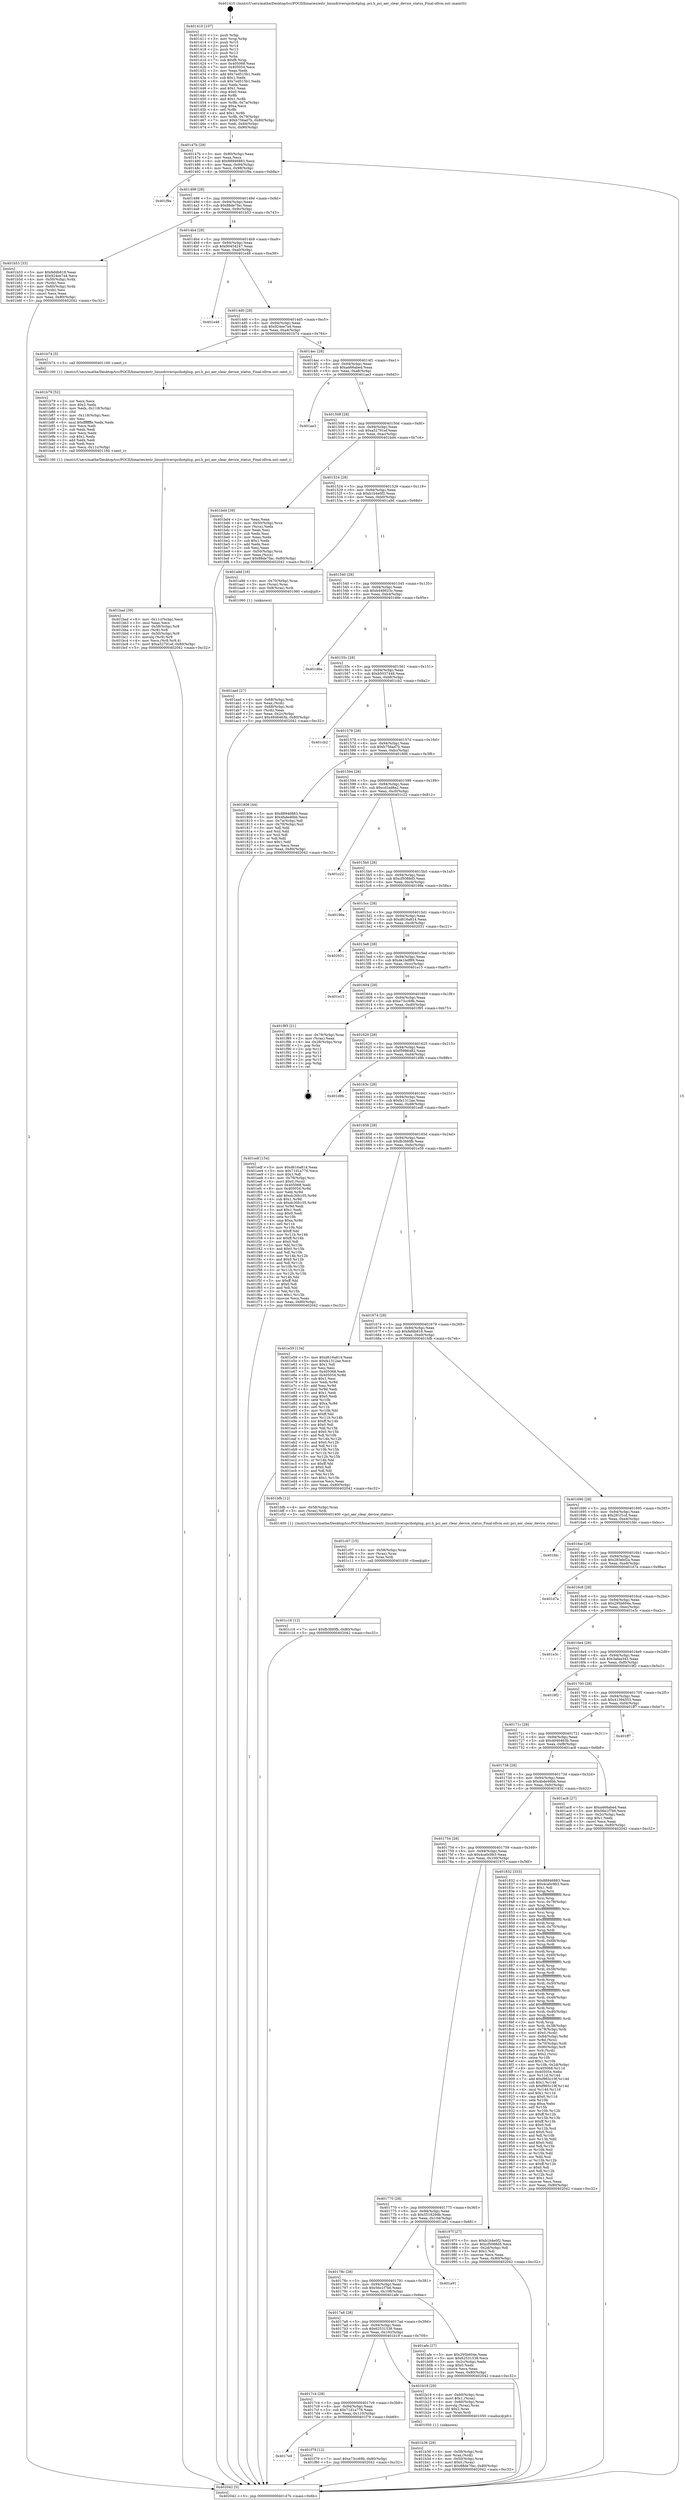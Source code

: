 digraph "0x401410" {
  label = "0x401410 (/mnt/c/Users/mathe/Desktop/tcc/POCII/binaries/extr_linuxdriverspcihotplug..pci.h_pci_aer_clear_device_status_Final-ollvm.out::main(0))"
  labelloc = "t"
  node[shape=record]

  Entry [label="",width=0.3,height=0.3,shape=circle,fillcolor=black,style=filled]
  "0x40147b" [label="{
     0x40147b [29]\l
     | [instrs]\l
     &nbsp;&nbsp;0x40147b \<+3\>: mov -0x80(%rbp),%eax\l
     &nbsp;&nbsp;0x40147e \<+2\>: mov %eax,%ecx\l
     &nbsp;&nbsp;0x401480 \<+6\>: sub $0x88946883,%ecx\l
     &nbsp;&nbsp;0x401486 \<+6\>: mov %eax,-0x94(%rbp)\l
     &nbsp;&nbsp;0x40148c \<+6\>: mov %ecx,-0x98(%rbp)\l
     &nbsp;&nbsp;0x401492 \<+6\>: je 0000000000401f9a \<main+0xb8a\>\l
  }"]
  "0x401f9a" [label="{
     0x401f9a\l
  }", style=dashed]
  "0x401498" [label="{
     0x401498 [28]\l
     | [instrs]\l
     &nbsp;&nbsp;0x401498 \<+5\>: jmp 000000000040149d \<main+0x8d\>\l
     &nbsp;&nbsp;0x40149d \<+6\>: mov -0x94(%rbp),%eax\l
     &nbsp;&nbsp;0x4014a3 \<+5\>: sub $0x88de7fac,%eax\l
     &nbsp;&nbsp;0x4014a8 \<+6\>: mov %eax,-0x9c(%rbp)\l
     &nbsp;&nbsp;0x4014ae \<+6\>: je 0000000000401b53 \<main+0x743\>\l
  }"]
  Exit [label="",width=0.3,height=0.3,shape=circle,fillcolor=black,style=filled,peripheries=2]
  "0x401b53" [label="{
     0x401b53 [33]\l
     | [instrs]\l
     &nbsp;&nbsp;0x401b53 \<+5\>: mov $0xfefdb818,%eax\l
     &nbsp;&nbsp;0x401b58 \<+5\>: mov $0x924ee7a4,%ecx\l
     &nbsp;&nbsp;0x401b5d \<+4\>: mov -0x50(%rbp),%rdx\l
     &nbsp;&nbsp;0x401b61 \<+2\>: mov (%rdx),%esi\l
     &nbsp;&nbsp;0x401b63 \<+4\>: mov -0x60(%rbp),%rdx\l
     &nbsp;&nbsp;0x401b67 \<+2\>: cmp (%rdx),%esi\l
     &nbsp;&nbsp;0x401b69 \<+3\>: cmovl %ecx,%eax\l
     &nbsp;&nbsp;0x401b6c \<+3\>: mov %eax,-0x80(%rbp)\l
     &nbsp;&nbsp;0x401b6f \<+5\>: jmp 0000000000402042 \<main+0xc32\>\l
  }"]
  "0x4014b4" [label="{
     0x4014b4 [28]\l
     | [instrs]\l
     &nbsp;&nbsp;0x4014b4 \<+5\>: jmp 00000000004014b9 \<main+0xa9\>\l
     &nbsp;&nbsp;0x4014b9 \<+6\>: mov -0x94(%rbp),%eax\l
     &nbsp;&nbsp;0x4014bf \<+5\>: sub $0x90454247,%eax\l
     &nbsp;&nbsp;0x4014c4 \<+6\>: mov %eax,-0xa0(%rbp)\l
     &nbsp;&nbsp;0x4014ca \<+6\>: je 0000000000401e48 \<main+0xa38\>\l
  }"]
  "0x4017e0" [label="{
     0x4017e0\l
  }", style=dashed]
  "0x401e48" [label="{
     0x401e48\l
  }", style=dashed]
  "0x4014d0" [label="{
     0x4014d0 [28]\l
     | [instrs]\l
     &nbsp;&nbsp;0x4014d0 \<+5\>: jmp 00000000004014d5 \<main+0xc5\>\l
     &nbsp;&nbsp;0x4014d5 \<+6\>: mov -0x94(%rbp),%eax\l
     &nbsp;&nbsp;0x4014db \<+5\>: sub $0x924ee7a4,%eax\l
     &nbsp;&nbsp;0x4014e0 \<+6\>: mov %eax,-0xa4(%rbp)\l
     &nbsp;&nbsp;0x4014e6 \<+6\>: je 0000000000401b74 \<main+0x764\>\l
  }"]
  "0x401f79" [label="{
     0x401f79 [12]\l
     | [instrs]\l
     &nbsp;&nbsp;0x401f79 \<+7\>: movl $0xe73cc69b,-0x80(%rbp)\l
     &nbsp;&nbsp;0x401f80 \<+5\>: jmp 0000000000402042 \<main+0xc32\>\l
  }"]
  "0x401b74" [label="{
     0x401b74 [5]\l
     | [instrs]\l
     &nbsp;&nbsp;0x401b74 \<+5\>: call 0000000000401160 \<next_i\>\l
     | [calls]\l
     &nbsp;&nbsp;0x401160 \{1\} (/mnt/c/Users/mathe/Desktop/tcc/POCII/binaries/extr_linuxdriverspcihotplug..pci.h_pci_aer_clear_device_status_Final-ollvm.out::next_i)\l
  }"]
  "0x4014ec" [label="{
     0x4014ec [28]\l
     | [instrs]\l
     &nbsp;&nbsp;0x4014ec \<+5\>: jmp 00000000004014f1 \<main+0xe1\>\l
     &nbsp;&nbsp;0x4014f1 \<+6\>: mov -0x94(%rbp),%eax\l
     &nbsp;&nbsp;0x4014f7 \<+5\>: sub $0xa466abed,%eax\l
     &nbsp;&nbsp;0x4014fc \<+6\>: mov %eax,-0xa8(%rbp)\l
     &nbsp;&nbsp;0x401502 \<+6\>: je 0000000000401ae3 \<main+0x6d3\>\l
  }"]
  "0x401c16" [label="{
     0x401c16 [12]\l
     | [instrs]\l
     &nbsp;&nbsp;0x401c16 \<+7\>: movl $0xfb3fd0fb,-0x80(%rbp)\l
     &nbsp;&nbsp;0x401c1d \<+5\>: jmp 0000000000402042 \<main+0xc32\>\l
  }"]
  "0x401ae3" [label="{
     0x401ae3\l
  }", style=dashed]
  "0x401508" [label="{
     0x401508 [28]\l
     | [instrs]\l
     &nbsp;&nbsp;0x401508 \<+5\>: jmp 000000000040150d \<main+0xfd\>\l
     &nbsp;&nbsp;0x40150d \<+6\>: mov -0x94(%rbp),%eax\l
     &nbsp;&nbsp;0x401513 \<+5\>: sub $0xa52791ef,%eax\l
     &nbsp;&nbsp;0x401518 \<+6\>: mov %eax,-0xac(%rbp)\l
     &nbsp;&nbsp;0x40151e \<+6\>: je 0000000000401bd4 \<main+0x7c4\>\l
  }"]
  "0x401c07" [label="{
     0x401c07 [15]\l
     | [instrs]\l
     &nbsp;&nbsp;0x401c07 \<+4\>: mov -0x58(%rbp),%rax\l
     &nbsp;&nbsp;0x401c0b \<+3\>: mov (%rax),%rax\l
     &nbsp;&nbsp;0x401c0e \<+3\>: mov %rax,%rdi\l
     &nbsp;&nbsp;0x401c11 \<+5\>: call 0000000000401030 \<free@plt\>\l
     | [calls]\l
     &nbsp;&nbsp;0x401030 \{1\} (unknown)\l
  }"]
  "0x401bd4" [label="{
     0x401bd4 [39]\l
     | [instrs]\l
     &nbsp;&nbsp;0x401bd4 \<+2\>: xor %eax,%eax\l
     &nbsp;&nbsp;0x401bd6 \<+4\>: mov -0x50(%rbp),%rcx\l
     &nbsp;&nbsp;0x401bda \<+2\>: mov (%rcx),%edx\l
     &nbsp;&nbsp;0x401bdc \<+2\>: mov %eax,%esi\l
     &nbsp;&nbsp;0x401bde \<+2\>: sub %edx,%esi\l
     &nbsp;&nbsp;0x401be0 \<+2\>: mov %eax,%edx\l
     &nbsp;&nbsp;0x401be2 \<+3\>: sub $0x1,%edx\l
     &nbsp;&nbsp;0x401be5 \<+2\>: add %edx,%esi\l
     &nbsp;&nbsp;0x401be7 \<+2\>: sub %esi,%eax\l
     &nbsp;&nbsp;0x401be9 \<+4\>: mov -0x50(%rbp),%rcx\l
     &nbsp;&nbsp;0x401bed \<+2\>: mov %eax,(%rcx)\l
     &nbsp;&nbsp;0x401bef \<+7\>: movl $0x88de7fac,-0x80(%rbp)\l
     &nbsp;&nbsp;0x401bf6 \<+5\>: jmp 0000000000402042 \<main+0xc32\>\l
  }"]
  "0x401524" [label="{
     0x401524 [28]\l
     | [instrs]\l
     &nbsp;&nbsp;0x401524 \<+5\>: jmp 0000000000401529 \<main+0x119\>\l
     &nbsp;&nbsp;0x401529 \<+6\>: mov -0x94(%rbp),%eax\l
     &nbsp;&nbsp;0x40152f \<+5\>: sub $0xb1b4e0f2,%eax\l
     &nbsp;&nbsp;0x401534 \<+6\>: mov %eax,-0xb0(%rbp)\l
     &nbsp;&nbsp;0x40153a \<+6\>: je 0000000000401a9d \<main+0x68d\>\l
  }"]
  "0x401bad" [label="{
     0x401bad [39]\l
     | [instrs]\l
     &nbsp;&nbsp;0x401bad \<+6\>: mov -0x11c(%rbp),%ecx\l
     &nbsp;&nbsp;0x401bb3 \<+3\>: imul %eax,%ecx\l
     &nbsp;&nbsp;0x401bb6 \<+4\>: mov -0x58(%rbp),%r8\l
     &nbsp;&nbsp;0x401bba \<+3\>: mov (%r8),%r8\l
     &nbsp;&nbsp;0x401bbd \<+4\>: mov -0x50(%rbp),%r9\l
     &nbsp;&nbsp;0x401bc1 \<+3\>: movslq (%r9),%r9\l
     &nbsp;&nbsp;0x401bc4 \<+4\>: mov %ecx,(%r8,%r9,4)\l
     &nbsp;&nbsp;0x401bc8 \<+7\>: movl $0xa52791ef,-0x80(%rbp)\l
     &nbsp;&nbsp;0x401bcf \<+5\>: jmp 0000000000402042 \<main+0xc32\>\l
  }"]
  "0x401a9d" [label="{
     0x401a9d [16]\l
     | [instrs]\l
     &nbsp;&nbsp;0x401a9d \<+4\>: mov -0x70(%rbp),%rax\l
     &nbsp;&nbsp;0x401aa1 \<+3\>: mov (%rax),%rax\l
     &nbsp;&nbsp;0x401aa4 \<+4\>: mov 0x8(%rax),%rdi\l
     &nbsp;&nbsp;0x401aa8 \<+5\>: call 0000000000401060 \<atoi@plt\>\l
     | [calls]\l
     &nbsp;&nbsp;0x401060 \{1\} (unknown)\l
  }"]
  "0x401540" [label="{
     0x401540 [28]\l
     | [instrs]\l
     &nbsp;&nbsp;0x401540 \<+5\>: jmp 0000000000401545 \<main+0x135\>\l
     &nbsp;&nbsp;0x401545 \<+6\>: mov -0x94(%rbp),%eax\l
     &nbsp;&nbsp;0x40154b \<+5\>: sub $0xb449623c,%eax\l
     &nbsp;&nbsp;0x401550 \<+6\>: mov %eax,-0xb4(%rbp)\l
     &nbsp;&nbsp;0x401556 \<+6\>: je 0000000000401d6e \<main+0x95e\>\l
  }"]
  "0x401b79" [label="{
     0x401b79 [52]\l
     | [instrs]\l
     &nbsp;&nbsp;0x401b79 \<+2\>: xor %ecx,%ecx\l
     &nbsp;&nbsp;0x401b7b \<+5\>: mov $0x2,%edx\l
     &nbsp;&nbsp;0x401b80 \<+6\>: mov %edx,-0x118(%rbp)\l
     &nbsp;&nbsp;0x401b86 \<+1\>: cltd\l
     &nbsp;&nbsp;0x401b87 \<+6\>: mov -0x118(%rbp),%esi\l
     &nbsp;&nbsp;0x401b8d \<+2\>: idiv %esi\l
     &nbsp;&nbsp;0x401b8f \<+6\>: imul $0xfffffffe,%edx,%edx\l
     &nbsp;&nbsp;0x401b95 \<+2\>: mov %ecx,%edi\l
     &nbsp;&nbsp;0x401b97 \<+2\>: sub %edx,%edi\l
     &nbsp;&nbsp;0x401b99 \<+2\>: mov %ecx,%edx\l
     &nbsp;&nbsp;0x401b9b \<+3\>: sub $0x1,%edx\l
     &nbsp;&nbsp;0x401b9e \<+2\>: add %edx,%edi\l
     &nbsp;&nbsp;0x401ba0 \<+2\>: sub %edi,%ecx\l
     &nbsp;&nbsp;0x401ba2 \<+6\>: mov %ecx,-0x11c(%rbp)\l
     &nbsp;&nbsp;0x401ba8 \<+5\>: call 0000000000401160 \<next_i\>\l
     | [calls]\l
     &nbsp;&nbsp;0x401160 \{1\} (/mnt/c/Users/mathe/Desktop/tcc/POCII/binaries/extr_linuxdriverspcihotplug..pci.h_pci_aer_clear_device_status_Final-ollvm.out::next_i)\l
  }"]
  "0x401d6e" [label="{
     0x401d6e\l
  }", style=dashed]
  "0x40155c" [label="{
     0x40155c [28]\l
     | [instrs]\l
     &nbsp;&nbsp;0x40155c \<+5\>: jmp 0000000000401561 \<main+0x151\>\l
     &nbsp;&nbsp;0x401561 \<+6\>: mov -0x94(%rbp),%eax\l
     &nbsp;&nbsp;0x401567 \<+5\>: sub $0xb5037448,%eax\l
     &nbsp;&nbsp;0x40156c \<+6\>: mov %eax,-0xb8(%rbp)\l
     &nbsp;&nbsp;0x401572 \<+6\>: je 0000000000401cb2 \<main+0x8a2\>\l
  }"]
  "0x401b36" [label="{
     0x401b36 [29]\l
     | [instrs]\l
     &nbsp;&nbsp;0x401b36 \<+4\>: mov -0x58(%rbp),%rdi\l
     &nbsp;&nbsp;0x401b3a \<+3\>: mov %rax,(%rdi)\l
     &nbsp;&nbsp;0x401b3d \<+4\>: mov -0x50(%rbp),%rax\l
     &nbsp;&nbsp;0x401b41 \<+6\>: movl $0x0,(%rax)\l
     &nbsp;&nbsp;0x401b47 \<+7\>: movl $0x88de7fac,-0x80(%rbp)\l
     &nbsp;&nbsp;0x401b4e \<+5\>: jmp 0000000000402042 \<main+0xc32\>\l
  }"]
  "0x401cb2" [label="{
     0x401cb2\l
  }", style=dashed]
  "0x401578" [label="{
     0x401578 [28]\l
     | [instrs]\l
     &nbsp;&nbsp;0x401578 \<+5\>: jmp 000000000040157d \<main+0x16d\>\l
     &nbsp;&nbsp;0x40157d \<+6\>: mov -0x94(%rbp),%eax\l
     &nbsp;&nbsp;0x401583 \<+5\>: sub $0xb756ad7b,%eax\l
     &nbsp;&nbsp;0x401588 \<+6\>: mov %eax,-0xbc(%rbp)\l
     &nbsp;&nbsp;0x40158e \<+6\>: je 0000000000401806 \<main+0x3f6\>\l
  }"]
  "0x4017c4" [label="{
     0x4017c4 [28]\l
     | [instrs]\l
     &nbsp;&nbsp;0x4017c4 \<+5\>: jmp 00000000004017c9 \<main+0x3b9\>\l
     &nbsp;&nbsp;0x4017c9 \<+6\>: mov -0x94(%rbp),%eax\l
     &nbsp;&nbsp;0x4017cf \<+5\>: sub $0x71d1a776,%eax\l
     &nbsp;&nbsp;0x4017d4 \<+6\>: mov %eax,-0x110(%rbp)\l
     &nbsp;&nbsp;0x4017da \<+6\>: je 0000000000401f79 \<main+0xb69\>\l
  }"]
  "0x401806" [label="{
     0x401806 [44]\l
     | [instrs]\l
     &nbsp;&nbsp;0x401806 \<+5\>: mov $0x88946883,%eax\l
     &nbsp;&nbsp;0x40180b \<+5\>: mov $0x4bde46bb,%ecx\l
     &nbsp;&nbsp;0x401810 \<+3\>: mov -0x7a(%rbp),%dl\l
     &nbsp;&nbsp;0x401813 \<+4\>: mov -0x79(%rbp),%sil\l
     &nbsp;&nbsp;0x401817 \<+3\>: mov %dl,%dil\l
     &nbsp;&nbsp;0x40181a \<+3\>: and %sil,%dil\l
     &nbsp;&nbsp;0x40181d \<+3\>: xor %sil,%dl\l
     &nbsp;&nbsp;0x401820 \<+3\>: or %dl,%dil\l
     &nbsp;&nbsp;0x401823 \<+4\>: test $0x1,%dil\l
     &nbsp;&nbsp;0x401827 \<+3\>: cmovne %ecx,%eax\l
     &nbsp;&nbsp;0x40182a \<+3\>: mov %eax,-0x80(%rbp)\l
     &nbsp;&nbsp;0x40182d \<+5\>: jmp 0000000000402042 \<main+0xc32\>\l
  }"]
  "0x401594" [label="{
     0x401594 [28]\l
     | [instrs]\l
     &nbsp;&nbsp;0x401594 \<+5\>: jmp 0000000000401599 \<main+0x189\>\l
     &nbsp;&nbsp;0x401599 \<+6\>: mov -0x94(%rbp),%eax\l
     &nbsp;&nbsp;0x40159f \<+5\>: sub $0xcd2ad8a2,%eax\l
     &nbsp;&nbsp;0x4015a4 \<+6\>: mov %eax,-0xc0(%rbp)\l
     &nbsp;&nbsp;0x4015aa \<+6\>: je 0000000000401c22 \<main+0x812\>\l
  }"]
  "0x402042" [label="{
     0x402042 [5]\l
     | [instrs]\l
     &nbsp;&nbsp;0x402042 \<+5\>: jmp 000000000040147b \<main+0x6b\>\l
  }"]
  "0x401410" [label="{
     0x401410 [107]\l
     | [instrs]\l
     &nbsp;&nbsp;0x401410 \<+1\>: push %rbp\l
     &nbsp;&nbsp;0x401411 \<+3\>: mov %rsp,%rbp\l
     &nbsp;&nbsp;0x401414 \<+2\>: push %r15\l
     &nbsp;&nbsp;0x401416 \<+2\>: push %r14\l
     &nbsp;&nbsp;0x401418 \<+2\>: push %r13\l
     &nbsp;&nbsp;0x40141a \<+2\>: push %r12\l
     &nbsp;&nbsp;0x40141c \<+1\>: push %rbx\l
     &nbsp;&nbsp;0x40141d \<+7\>: sub $0xf8,%rsp\l
     &nbsp;&nbsp;0x401424 \<+7\>: mov 0x405068,%eax\l
     &nbsp;&nbsp;0x40142b \<+7\>: mov 0x405054,%ecx\l
     &nbsp;&nbsp;0x401432 \<+2\>: mov %eax,%edx\l
     &nbsp;&nbsp;0x401434 \<+6\>: add $0x7ed515b1,%edx\l
     &nbsp;&nbsp;0x40143a \<+3\>: sub $0x1,%edx\l
     &nbsp;&nbsp;0x40143d \<+6\>: sub $0x7ed515b1,%edx\l
     &nbsp;&nbsp;0x401443 \<+3\>: imul %edx,%eax\l
     &nbsp;&nbsp;0x401446 \<+3\>: and $0x1,%eax\l
     &nbsp;&nbsp;0x401449 \<+3\>: cmp $0x0,%eax\l
     &nbsp;&nbsp;0x40144c \<+4\>: sete %r8b\l
     &nbsp;&nbsp;0x401450 \<+4\>: and $0x1,%r8b\l
     &nbsp;&nbsp;0x401454 \<+4\>: mov %r8b,-0x7a(%rbp)\l
     &nbsp;&nbsp;0x401458 \<+3\>: cmp $0xa,%ecx\l
     &nbsp;&nbsp;0x40145b \<+4\>: setl %r8b\l
     &nbsp;&nbsp;0x40145f \<+4\>: and $0x1,%r8b\l
     &nbsp;&nbsp;0x401463 \<+4\>: mov %r8b,-0x79(%rbp)\l
     &nbsp;&nbsp;0x401467 \<+7\>: movl $0xb756ad7b,-0x80(%rbp)\l
     &nbsp;&nbsp;0x40146e \<+6\>: mov %edi,-0x84(%rbp)\l
     &nbsp;&nbsp;0x401474 \<+7\>: mov %rsi,-0x90(%rbp)\l
  }"]
  "0x401b19" [label="{
     0x401b19 [29]\l
     | [instrs]\l
     &nbsp;&nbsp;0x401b19 \<+4\>: mov -0x60(%rbp),%rax\l
     &nbsp;&nbsp;0x401b1d \<+6\>: movl $0x1,(%rax)\l
     &nbsp;&nbsp;0x401b23 \<+4\>: mov -0x60(%rbp),%rax\l
     &nbsp;&nbsp;0x401b27 \<+3\>: movslq (%rax),%rax\l
     &nbsp;&nbsp;0x401b2a \<+4\>: shl $0x2,%rax\l
     &nbsp;&nbsp;0x401b2e \<+3\>: mov %rax,%rdi\l
     &nbsp;&nbsp;0x401b31 \<+5\>: call 0000000000401050 \<malloc@plt\>\l
     | [calls]\l
     &nbsp;&nbsp;0x401050 \{1\} (unknown)\l
  }"]
  "0x401c22" [label="{
     0x401c22\l
  }", style=dashed]
  "0x4015b0" [label="{
     0x4015b0 [28]\l
     | [instrs]\l
     &nbsp;&nbsp;0x4015b0 \<+5\>: jmp 00000000004015b5 \<main+0x1a5\>\l
     &nbsp;&nbsp;0x4015b5 \<+6\>: mov -0x94(%rbp),%eax\l
     &nbsp;&nbsp;0x4015bb \<+5\>: sub $0xcf5088d5,%eax\l
     &nbsp;&nbsp;0x4015c0 \<+6\>: mov %eax,-0xc4(%rbp)\l
     &nbsp;&nbsp;0x4015c6 \<+6\>: je 000000000040199a \<main+0x58a\>\l
  }"]
  "0x4017a8" [label="{
     0x4017a8 [28]\l
     | [instrs]\l
     &nbsp;&nbsp;0x4017a8 \<+5\>: jmp 00000000004017ad \<main+0x39d\>\l
     &nbsp;&nbsp;0x4017ad \<+6\>: mov -0x94(%rbp),%eax\l
     &nbsp;&nbsp;0x4017b3 \<+5\>: sub $0x62531538,%eax\l
     &nbsp;&nbsp;0x4017b8 \<+6\>: mov %eax,-0x10c(%rbp)\l
     &nbsp;&nbsp;0x4017be \<+6\>: je 0000000000401b19 \<main+0x709\>\l
  }"]
  "0x40199a" [label="{
     0x40199a\l
  }", style=dashed]
  "0x4015cc" [label="{
     0x4015cc [28]\l
     | [instrs]\l
     &nbsp;&nbsp;0x4015cc \<+5\>: jmp 00000000004015d1 \<main+0x1c1\>\l
     &nbsp;&nbsp;0x4015d1 \<+6\>: mov -0x94(%rbp),%eax\l
     &nbsp;&nbsp;0x4015d7 \<+5\>: sub $0xd616a814,%eax\l
     &nbsp;&nbsp;0x4015dc \<+6\>: mov %eax,-0xc8(%rbp)\l
     &nbsp;&nbsp;0x4015e2 \<+6\>: je 0000000000402031 \<main+0xc21\>\l
  }"]
  "0x401afe" [label="{
     0x401afe [27]\l
     | [instrs]\l
     &nbsp;&nbsp;0x401afe \<+5\>: mov $0x295b604e,%eax\l
     &nbsp;&nbsp;0x401b03 \<+5\>: mov $0x62531538,%ecx\l
     &nbsp;&nbsp;0x401b08 \<+3\>: mov -0x2c(%rbp),%edx\l
     &nbsp;&nbsp;0x401b0b \<+3\>: cmp $0x0,%edx\l
     &nbsp;&nbsp;0x401b0e \<+3\>: cmove %ecx,%eax\l
     &nbsp;&nbsp;0x401b11 \<+3\>: mov %eax,-0x80(%rbp)\l
     &nbsp;&nbsp;0x401b14 \<+5\>: jmp 0000000000402042 \<main+0xc32\>\l
  }"]
  "0x402031" [label="{
     0x402031\l
  }", style=dashed]
  "0x4015e8" [label="{
     0x4015e8 [28]\l
     | [instrs]\l
     &nbsp;&nbsp;0x4015e8 \<+5\>: jmp 00000000004015ed \<main+0x1dd\>\l
     &nbsp;&nbsp;0x4015ed \<+6\>: mov -0x94(%rbp),%eax\l
     &nbsp;&nbsp;0x4015f3 \<+5\>: sub $0xde1bdf89,%eax\l
     &nbsp;&nbsp;0x4015f8 \<+6\>: mov %eax,-0xcc(%rbp)\l
     &nbsp;&nbsp;0x4015fe \<+6\>: je 0000000000401e15 \<main+0xa05\>\l
  }"]
  "0x40178c" [label="{
     0x40178c [28]\l
     | [instrs]\l
     &nbsp;&nbsp;0x40178c \<+5\>: jmp 0000000000401791 \<main+0x381\>\l
     &nbsp;&nbsp;0x401791 \<+6\>: mov -0x94(%rbp),%eax\l
     &nbsp;&nbsp;0x401797 \<+5\>: sub $0x56e1f7b6,%eax\l
     &nbsp;&nbsp;0x40179c \<+6\>: mov %eax,-0x108(%rbp)\l
     &nbsp;&nbsp;0x4017a2 \<+6\>: je 0000000000401afe \<main+0x6ee\>\l
  }"]
  "0x401e15" [label="{
     0x401e15\l
  }", style=dashed]
  "0x401604" [label="{
     0x401604 [28]\l
     | [instrs]\l
     &nbsp;&nbsp;0x401604 \<+5\>: jmp 0000000000401609 \<main+0x1f9\>\l
     &nbsp;&nbsp;0x401609 \<+6\>: mov -0x94(%rbp),%eax\l
     &nbsp;&nbsp;0x40160f \<+5\>: sub $0xe73cc69b,%eax\l
     &nbsp;&nbsp;0x401614 \<+6\>: mov %eax,-0xd0(%rbp)\l
     &nbsp;&nbsp;0x40161a \<+6\>: je 0000000000401f85 \<main+0xb75\>\l
  }"]
  "0x401a91" [label="{
     0x401a91\l
  }", style=dashed]
  "0x401f85" [label="{
     0x401f85 [21]\l
     | [instrs]\l
     &nbsp;&nbsp;0x401f85 \<+4\>: mov -0x78(%rbp),%rax\l
     &nbsp;&nbsp;0x401f89 \<+2\>: mov (%rax),%eax\l
     &nbsp;&nbsp;0x401f8b \<+4\>: lea -0x28(%rbp),%rsp\l
     &nbsp;&nbsp;0x401f8f \<+1\>: pop %rbx\l
     &nbsp;&nbsp;0x401f90 \<+2\>: pop %r12\l
     &nbsp;&nbsp;0x401f92 \<+2\>: pop %r13\l
     &nbsp;&nbsp;0x401f94 \<+2\>: pop %r14\l
     &nbsp;&nbsp;0x401f96 \<+2\>: pop %r15\l
     &nbsp;&nbsp;0x401f98 \<+1\>: pop %rbp\l
     &nbsp;&nbsp;0x401f99 \<+1\>: ret\l
  }"]
  "0x401620" [label="{
     0x401620 [28]\l
     | [instrs]\l
     &nbsp;&nbsp;0x401620 \<+5\>: jmp 0000000000401625 \<main+0x215\>\l
     &nbsp;&nbsp;0x401625 \<+6\>: mov -0x94(%rbp),%eax\l
     &nbsp;&nbsp;0x40162b \<+5\>: sub $0xf5986482,%eax\l
     &nbsp;&nbsp;0x401630 \<+6\>: mov %eax,-0xd4(%rbp)\l
     &nbsp;&nbsp;0x401636 \<+6\>: je 0000000000401d9b \<main+0x98b\>\l
  }"]
  "0x401aad" [label="{
     0x401aad [27]\l
     | [instrs]\l
     &nbsp;&nbsp;0x401aad \<+4\>: mov -0x68(%rbp),%rdi\l
     &nbsp;&nbsp;0x401ab1 \<+2\>: mov %eax,(%rdi)\l
     &nbsp;&nbsp;0x401ab3 \<+4\>: mov -0x68(%rbp),%rdi\l
     &nbsp;&nbsp;0x401ab7 \<+2\>: mov (%rdi),%eax\l
     &nbsp;&nbsp;0x401ab9 \<+3\>: mov %eax,-0x2c(%rbp)\l
     &nbsp;&nbsp;0x401abc \<+7\>: movl $0x4946463b,-0x80(%rbp)\l
     &nbsp;&nbsp;0x401ac3 \<+5\>: jmp 0000000000402042 \<main+0xc32\>\l
  }"]
  "0x401d9b" [label="{
     0x401d9b\l
  }", style=dashed]
  "0x40163c" [label="{
     0x40163c [28]\l
     | [instrs]\l
     &nbsp;&nbsp;0x40163c \<+5\>: jmp 0000000000401641 \<main+0x231\>\l
     &nbsp;&nbsp;0x401641 \<+6\>: mov -0x94(%rbp),%eax\l
     &nbsp;&nbsp;0x401647 \<+5\>: sub $0xfa1312ae,%eax\l
     &nbsp;&nbsp;0x40164c \<+6\>: mov %eax,-0xd8(%rbp)\l
     &nbsp;&nbsp;0x401652 \<+6\>: je 0000000000401edf \<main+0xacf\>\l
  }"]
  "0x401770" [label="{
     0x401770 [28]\l
     | [instrs]\l
     &nbsp;&nbsp;0x401770 \<+5\>: jmp 0000000000401775 \<main+0x365\>\l
     &nbsp;&nbsp;0x401775 \<+6\>: mov -0x94(%rbp),%eax\l
     &nbsp;&nbsp;0x40177b \<+5\>: sub $0x551829db,%eax\l
     &nbsp;&nbsp;0x401780 \<+6\>: mov %eax,-0x104(%rbp)\l
     &nbsp;&nbsp;0x401786 \<+6\>: je 0000000000401a91 \<main+0x681\>\l
  }"]
  "0x401edf" [label="{
     0x401edf [154]\l
     | [instrs]\l
     &nbsp;&nbsp;0x401edf \<+5\>: mov $0xd616a814,%eax\l
     &nbsp;&nbsp;0x401ee4 \<+5\>: mov $0x71d1a776,%ecx\l
     &nbsp;&nbsp;0x401ee9 \<+2\>: mov $0x1,%dl\l
     &nbsp;&nbsp;0x401eeb \<+4\>: mov -0x78(%rbp),%rsi\l
     &nbsp;&nbsp;0x401eef \<+6\>: movl $0x0,(%rsi)\l
     &nbsp;&nbsp;0x401ef5 \<+7\>: mov 0x405068,%edi\l
     &nbsp;&nbsp;0x401efc \<+8\>: mov 0x405054,%r8d\l
     &nbsp;&nbsp;0x401f04 \<+3\>: mov %edi,%r9d\l
     &nbsp;&nbsp;0x401f07 \<+7\>: add $0xdc30b105,%r9d\l
     &nbsp;&nbsp;0x401f0e \<+4\>: sub $0x1,%r9d\l
     &nbsp;&nbsp;0x401f12 \<+7\>: sub $0xdc30b105,%r9d\l
     &nbsp;&nbsp;0x401f19 \<+4\>: imul %r9d,%edi\l
     &nbsp;&nbsp;0x401f1d \<+3\>: and $0x1,%edi\l
     &nbsp;&nbsp;0x401f20 \<+3\>: cmp $0x0,%edi\l
     &nbsp;&nbsp;0x401f23 \<+4\>: sete %r10b\l
     &nbsp;&nbsp;0x401f27 \<+4\>: cmp $0xa,%r8d\l
     &nbsp;&nbsp;0x401f2b \<+4\>: setl %r11b\l
     &nbsp;&nbsp;0x401f2f \<+3\>: mov %r10b,%bl\l
     &nbsp;&nbsp;0x401f32 \<+3\>: xor $0xff,%bl\l
     &nbsp;&nbsp;0x401f35 \<+3\>: mov %r11b,%r14b\l
     &nbsp;&nbsp;0x401f38 \<+4\>: xor $0xff,%r14b\l
     &nbsp;&nbsp;0x401f3c \<+3\>: xor $0x0,%dl\l
     &nbsp;&nbsp;0x401f3f \<+3\>: mov %bl,%r15b\l
     &nbsp;&nbsp;0x401f42 \<+4\>: and $0x0,%r15b\l
     &nbsp;&nbsp;0x401f46 \<+3\>: and %dl,%r10b\l
     &nbsp;&nbsp;0x401f49 \<+3\>: mov %r14b,%r12b\l
     &nbsp;&nbsp;0x401f4c \<+4\>: and $0x0,%r12b\l
     &nbsp;&nbsp;0x401f50 \<+3\>: and %dl,%r11b\l
     &nbsp;&nbsp;0x401f53 \<+3\>: or %r10b,%r15b\l
     &nbsp;&nbsp;0x401f56 \<+3\>: or %r11b,%r12b\l
     &nbsp;&nbsp;0x401f59 \<+3\>: xor %r12b,%r15b\l
     &nbsp;&nbsp;0x401f5c \<+3\>: or %r14b,%bl\l
     &nbsp;&nbsp;0x401f5f \<+3\>: xor $0xff,%bl\l
     &nbsp;&nbsp;0x401f62 \<+3\>: or $0x0,%dl\l
     &nbsp;&nbsp;0x401f65 \<+2\>: and %dl,%bl\l
     &nbsp;&nbsp;0x401f67 \<+3\>: or %bl,%r15b\l
     &nbsp;&nbsp;0x401f6a \<+4\>: test $0x1,%r15b\l
     &nbsp;&nbsp;0x401f6e \<+3\>: cmovne %ecx,%eax\l
     &nbsp;&nbsp;0x401f71 \<+3\>: mov %eax,-0x80(%rbp)\l
     &nbsp;&nbsp;0x401f74 \<+5\>: jmp 0000000000402042 \<main+0xc32\>\l
  }"]
  "0x401658" [label="{
     0x401658 [28]\l
     | [instrs]\l
     &nbsp;&nbsp;0x401658 \<+5\>: jmp 000000000040165d \<main+0x24d\>\l
     &nbsp;&nbsp;0x40165d \<+6\>: mov -0x94(%rbp),%eax\l
     &nbsp;&nbsp;0x401663 \<+5\>: sub $0xfb3fd0fb,%eax\l
     &nbsp;&nbsp;0x401668 \<+6\>: mov %eax,-0xdc(%rbp)\l
     &nbsp;&nbsp;0x40166e \<+6\>: je 0000000000401e59 \<main+0xa49\>\l
  }"]
  "0x40197f" [label="{
     0x40197f [27]\l
     | [instrs]\l
     &nbsp;&nbsp;0x40197f \<+5\>: mov $0xb1b4e0f2,%eax\l
     &nbsp;&nbsp;0x401984 \<+5\>: mov $0xcf5088d5,%ecx\l
     &nbsp;&nbsp;0x401989 \<+3\>: mov -0x2d(%rbp),%dl\l
     &nbsp;&nbsp;0x40198c \<+3\>: test $0x1,%dl\l
     &nbsp;&nbsp;0x40198f \<+3\>: cmovne %ecx,%eax\l
     &nbsp;&nbsp;0x401992 \<+3\>: mov %eax,-0x80(%rbp)\l
     &nbsp;&nbsp;0x401995 \<+5\>: jmp 0000000000402042 \<main+0xc32\>\l
  }"]
  "0x401e59" [label="{
     0x401e59 [134]\l
     | [instrs]\l
     &nbsp;&nbsp;0x401e59 \<+5\>: mov $0xd616a814,%eax\l
     &nbsp;&nbsp;0x401e5e \<+5\>: mov $0xfa1312ae,%ecx\l
     &nbsp;&nbsp;0x401e63 \<+2\>: mov $0x1,%dl\l
     &nbsp;&nbsp;0x401e65 \<+2\>: xor %esi,%esi\l
     &nbsp;&nbsp;0x401e67 \<+7\>: mov 0x405068,%edi\l
     &nbsp;&nbsp;0x401e6e \<+8\>: mov 0x405054,%r8d\l
     &nbsp;&nbsp;0x401e76 \<+3\>: sub $0x1,%esi\l
     &nbsp;&nbsp;0x401e79 \<+3\>: mov %edi,%r9d\l
     &nbsp;&nbsp;0x401e7c \<+3\>: add %esi,%r9d\l
     &nbsp;&nbsp;0x401e7f \<+4\>: imul %r9d,%edi\l
     &nbsp;&nbsp;0x401e83 \<+3\>: and $0x1,%edi\l
     &nbsp;&nbsp;0x401e86 \<+3\>: cmp $0x0,%edi\l
     &nbsp;&nbsp;0x401e89 \<+4\>: sete %r10b\l
     &nbsp;&nbsp;0x401e8d \<+4\>: cmp $0xa,%r8d\l
     &nbsp;&nbsp;0x401e91 \<+4\>: setl %r11b\l
     &nbsp;&nbsp;0x401e95 \<+3\>: mov %r10b,%bl\l
     &nbsp;&nbsp;0x401e98 \<+3\>: xor $0xff,%bl\l
     &nbsp;&nbsp;0x401e9b \<+3\>: mov %r11b,%r14b\l
     &nbsp;&nbsp;0x401e9e \<+4\>: xor $0xff,%r14b\l
     &nbsp;&nbsp;0x401ea2 \<+3\>: xor $0x0,%dl\l
     &nbsp;&nbsp;0x401ea5 \<+3\>: mov %bl,%r15b\l
     &nbsp;&nbsp;0x401ea8 \<+4\>: and $0x0,%r15b\l
     &nbsp;&nbsp;0x401eac \<+3\>: and %dl,%r10b\l
     &nbsp;&nbsp;0x401eaf \<+3\>: mov %r14b,%r12b\l
     &nbsp;&nbsp;0x401eb2 \<+4\>: and $0x0,%r12b\l
     &nbsp;&nbsp;0x401eb6 \<+3\>: and %dl,%r11b\l
     &nbsp;&nbsp;0x401eb9 \<+3\>: or %r10b,%r15b\l
     &nbsp;&nbsp;0x401ebc \<+3\>: or %r11b,%r12b\l
     &nbsp;&nbsp;0x401ebf \<+3\>: xor %r12b,%r15b\l
     &nbsp;&nbsp;0x401ec2 \<+3\>: or %r14b,%bl\l
     &nbsp;&nbsp;0x401ec5 \<+3\>: xor $0xff,%bl\l
     &nbsp;&nbsp;0x401ec8 \<+3\>: or $0x0,%dl\l
     &nbsp;&nbsp;0x401ecb \<+2\>: and %dl,%bl\l
     &nbsp;&nbsp;0x401ecd \<+3\>: or %bl,%r15b\l
     &nbsp;&nbsp;0x401ed0 \<+4\>: test $0x1,%r15b\l
     &nbsp;&nbsp;0x401ed4 \<+3\>: cmovne %ecx,%eax\l
     &nbsp;&nbsp;0x401ed7 \<+3\>: mov %eax,-0x80(%rbp)\l
     &nbsp;&nbsp;0x401eda \<+5\>: jmp 0000000000402042 \<main+0xc32\>\l
  }"]
  "0x401674" [label="{
     0x401674 [28]\l
     | [instrs]\l
     &nbsp;&nbsp;0x401674 \<+5\>: jmp 0000000000401679 \<main+0x269\>\l
     &nbsp;&nbsp;0x401679 \<+6\>: mov -0x94(%rbp),%eax\l
     &nbsp;&nbsp;0x40167f \<+5\>: sub $0xfefdb818,%eax\l
     &nbsp;&nbsp;0x401684 \<+6\>: mov %eax,-0xe0(%rbp)\l
     &nbsp;&nbsp;0x40168a \<+6\>: je 0000000000401bfb \<main+0x7eb\>\l
  }"]
  "0x401754" [label="{
     0x401754 [28]\l
     | [instrs]\l
     &nbsp;&nbsp;0x401754 \<+5\>: jmp 0000000000401759 \<main+0x349\>\l
     &nbsp;&nbsp;0x401759 \<+6\>: mov -0x94(%rbp),%eax\l
     &nbsp;&nbsp;0x40175f \<+5\>: sub $0x4ca0c9b3,%eax\l
     &nbsp;&nbsp;0x401764 \<+6\>: mov %eax,-0x100(%rbp)\l
     &nbsp;&nbsp;0x40176a \<+6\>: je 000000000040197f \<main+0x56f\>\l
  }"]
  "0x401bfb" [label="{
     0x401bfb [12]\l
     | [instrs]\l
     &nbsp;&nbsp;0x401bfb \<+4\>: mov -0x58(%rbp),%rax\l
     &nbsp;&nbsp;0x401bff \<+3\>: mov (%rax),%rdi\l
     &nbsp;&nbsp;0x401c02 \<+5\>: call 0000000000401400 \<pci_aer_clear_device_status\>\l
     | [calls]\l
     &nbsp;&nbsp;0x401400 \{1\} (/mnt/c/Users/mathe/Desktop/tcc/POCII/binaries/extr_linuxdriverspcihotplug..pci.h_pci_aer_clear_device_status_Final-ollvm.out::pci_aer_clear_device_status)\l
  }"]
  "0x401690" [label="{
     0x401690 [28]\l
     | [instrs]\l
     &nbsp;&nbsp;0x401690 \<+5\>: jmp 0000000000401695 \<main+0x285\>\l
     &nbsp;&nbsp;0x401695 \<+6\>: mov -0x94(%rbp),%eax\l
     &nbsp;&nbsp;0x40169b \<+5\>: sub $0x281f1cd,%eax\l
     &nbsp;&nbsp;0x4016a0 \<+6\>: mov %eax,-0xe4(%rbp)\l
     &nbsp;&nbsp;0x4016a6 \<+6\>: je 0000000000401fdc \<main+0xbcc\>\l
  }"]
  "0x401832" [label="{
     0x401832 [333]\l
     | [instrs]\l
     &nbsp;&nbsp;0x401832 \<+5\>: mov $0x88946883,%eax\l
     &nbsp;&nbsp;0x401837 \<+5\>: mov $0x4ca0c9b3,%ecx\l
     &nbsp;&nbsp;0x40183c \<+2\>: mov $0x1,%dl\l
     &nbsp;&nbsp;0x40183e \<+3\>: mov %rsp,%rsi\l
     &nbsp;&nbsp;0x401841 \<+4\>: add $0xfffffffffffffff0,%rsi\l
     &nbsp;&nbsp;0x401845 \<+3\>: mov %rsi,%rsp\l
     &nbsp;&nbsp;0x401848 \<+4\>: mov %rsi,-0x78(%rbp)\l
     &nbsp;&nbsp;0x40184c \<+3\>: mov %rsp,%rsi\l
     &nbsp;&nbsp;0x40184f \<+4\>: add $0xfffffffffffffff0,%rsi\l
     &nbsp;&nbsp;0x401853 \<+3\>: mov %rsi,%rsp\l
     &nbsp;&nbsp;0x401856 \<+3\>: mov %rsp,%rdi\l
     &nbsp;&nbsp;0x401859 \<+4\>: add $0xfffffffffffffff0,%rdi\l
     &nbsp;&nbsp;0x40185d \<+3\>: mov %rdi,%rsp\l
     &nbsp;&nbsp;0x401860 \<+4\>: mov %rdi,-0x70(%rbp)\l
     &nbsp;&nbsp;0x401864 \<+3\>: mov %rsp,%rdi\l
     &nbsp;&nbsp;0x401867 \<+4\>: add $0xfffffffffffffff0,%rdi\l
     &nbsp;&nbsp;0x40186b \<+3\>: mov %rdi,%rsp\l
     &nbsp;&nbsp;0x40186e \<+4\>: mov %rdi,-0x68(%rbp)\l
     &nbsp;&nbsp;0x401872 \<+3\>: mov %rsp,%rdi\l
     &nbsp;&nbsp;0x401875 \<+4\>: add $0xfffffffffffffff0,%rdi\l
     &nbsp;&nbsp;0x401879 \<+3\>: mov %rdi,%rsp\l
     &nbsp;&nbsp;0x40187c \<+4\>: mov %rdi,-0x60(%rbp)\l
     &nbsp;&nbsp;0x401880 \<+3\>: mov %rsp,%rdi\l
     &nbsp;&nbsp;0x401883 \<+4\>: add $0xfffffffffffffff0,%rdi\l
     &nbsp;&nbsp;0x401887 \<+3\>: mov %rdi,%rsp\l
     &nbsp;&nbsp;0x40188a \<+4\>: mov %rdi,-0x58(%rbp)\l
     &nbsp;&nbsp;0x40188e \<+3\>: mov %rsp,%rdi\l
     &nbsp;&nbsp;0x401891 \<+4\>: add $0xfffffffffffffff0,%rdi\l
     &nbsp;&nbsp;0x401895 \<+3\>: mov %rdi,%rsp\l
     &nbsp;&nbsp;0x401898 \<+4\>: mov %rdi,-0x50(%rbp)\l
     &nbsp;&nbsp;0x40189c \<+3\>: mov %rsp,%rdi\l
     &nbsp;&nbsp;0x40189f \<+4\>: add $0xfffffffffffffff0,%rdi\l
     &nbsp;&nbsp;0x4018a3 \<+3\>: mov %rdi,%rsp\l
     &nbsp;&nbsp;0x4018a6 \<+4\>: mov %rdi,-0x48(%rbp)\l
     &nbsp;&nbsp;0x4018aa \<+3\>: mov %rsp,%rdi\l
     &nbsp;&nbsp;0x4018ad \<+4\>: add $0xfffffffffffffff0,%rdi\l
     &nbsp;&nbsp;0x4018b1 \<+3\>: mov %rdi,%rsp\l
     &nbsp;&nbsp;0x4018b4 \<+4\>: mov %rdi,-0x40(%rbp)\l
     &nbsp;&nbsp;0x4018b8 \<+3\>: mov %rsp,%rdi\l
     &nbsp;&nbsp;0x4018bb \<+4\>: add $0xfffffffffffffff0,%rdi\l
     &nbsp;&nbsp;0x4018bf \<+3\>: mov %rdi,%rsp\l
     &nbsp;&nbsp;0x4018c2 \<+4\>: mov %rdi,-0x38(%rbp)\l
     &nbsp;&nbsp;0x4018c6 \<+4\>: mov -0x78(%rbp),%rdi\l
     &nbsp;&nbsp;0x4018ca \<+6\>: movl $0x0,(%rdi)\l
     &nbsp;&nbsp;0x4018d0 \<+7\>: mov -0x84(%rbp),%r8d\l
     &nbsp;&nbsp;0x4018d7 \<+3\>: mov %r8d,(%rsi)\l
     &nbsp;&nbsp;0x4018da \<+4\>: mov -0x70(%rbp),%rdi\l
     &nbsp;&nbsp;0x4018de \<+7\>: mov -0x90(%rbp),%r9\l
     &nbsp;&nbsp;0x4018e5 \<+3\>: mov %r9,(%rdi)\l
     &nbsp;&nbsp;0x4018e8 \<+3\>: cmpl $0x2,(%rsi)\l
     &nbsp;&nbsp;0x4018eb \<+4\>: setne %r10b\l
     &nbsp;&nbsp;0x4018ef \<+4\>: and $0x1,%r10b\l
     &nbsp;&nbsp;0x4018f3 \<+4\>: mov %r10b,-0x2d(%rbp)\l
     &nbsp;&nbsp;0x4018f7 \<+8\>: mov 0x405068,%r11d\l
     &nbsp;&nbsp;0x4018ff \<+7\>: mov 0x405054,%ebx\l
     &nbsp;&nbsp;0x401906 \<+3\>: mov %r11d,%r14d\l
     &nbsp;&nbsp;0x401909 \<+7\>: add $0xf965c19f,%r14d\l
     &nbsp;&nbsp;0x401910 \<+4\>: sub $0x1,%r14d\l
     &nbsp;&nbsp;0x401914 \<+7\>: sub $0xf965c19f,%r14d\l
     &nbsp;&nbsp;0x40191b \<+4\>: imul %r14d,%r11d\l
     &nbsp;&nbsp;0x40191f \<+4\>: and $0x1,%r11d\l
     &nbsp;&nbsp;0x401923 \<+4\>: cmp $0x0,%r11d\l
     &nbsp;&nbsp;0x401927 \<+4\>: sete %r10b\l
     &nbsp;&nbsp;0x40192b \<+3\>: cmp $0xa,%ebx\l
     &nbsp;&nbsp;0x40192e \<+4\>: setl %r15b\l
     &nbsp;&nbsp;0x401932 \<+3\>: mov %r10b,%r12b\l
     &nbsp;&nbsp;0x401935 \<+4\>: xor $0xff,%r12b\l
     &nbsp;&nbsp;0x401939 \<+3\>: mov %r15b,%r13b\l
     &nbsp;&nbsp;0x40193c \<+4\>: xor $0xff,%r13b\l
     &nbsp;&nbsp;0x401940 \<+3\>: xor $0x0,%dl\l
     &nbsp;&nbsp;0x401943 \<+3\>: mov %r12b,%sil\l
     &nbsp;&nbsp;0x401946 \<+4\>: and $0x0,%sil\l
     &nbsp;&nbsp;0x40194a \<+3\>: and %dl,%r10b\l
     &nbsp;&nbsp;0x40194d \<+3\>: mov %r13b,%dil\l
     &nbsp;&nbsp;0x401950 \<+4\>: and $0x0,%dil\l
     &nbsp;&nbsp;0x401954 \<+3\>: and %dl,%r15b\l
     &nbsp;&nbsp;0x401957 \<+3\>: or %r10b,%sil\l
     &nbsp;&nbsp;0x40195a \<+3\>: or %r15b,%dil\l
     &nbsp;&nbsp;0x40195d \<+3\>: xor %dil,%sil\l
     &nbsp;&nbsp;0x401960 \<+3\>: or %r13b,%r12b\l
     &nbsp;&nbsp;0x401963 \<+4\>: xor $0xff,%r12b\l
     &nbsp;&nbsp;0x401967 \<+3\>: or $0x0,%dl\l
     &nbsp;&nbsp;0x40196a \<+3\>: and %dl,%r12b\l
     &nbsp;&nbsp;0x40196d \<+3\>: or %r12b,%sil\l
     &nbsp;&nbsp;0x401970 \<+4\>: test $0x1,%sil\l
     &nbsp;&nbsp;0x401974 \<+3\>: cmovne %ecx,%eax\l
     &nbsp;&nbsp;0x401977 \<+3\>: mov %eax,-0x80(%rbp)\l
     &nbsp;&nbsp;0x40197a \<+5\>: jmp 0000000000402042 \<main+0xc32\>\l
  }"]
  "0x401fdc" [label="{
     0x401fdc\l
  }", style=dashed]
  "0x4016ac" [label="{
     0x4016ac [28]\l
     | [instrs]\l
     &nbsp;&nbsp;0x4016ac \<+5\>: jmp 00000000004016b1 \<main+0x2a1\>\l
     &nbsp;&nbsp;0x4016b1 \<+6\>: mov -0x94(%rbp),%eax\l
     &nbsp;&nbsp;0x4016b7 \<+5\>: sub $0x283ebf2a,%eax\l
     &nbsp;&nbsp;0x4016bc \<+6\>: mov %eax,-0xe8(%rbp)\l
     &nbsp;&nbsp;0x4016c2 \<+6\>: je 0000000000401d7a \<main+0x96a\>\l
  }"]
  "0x401738" [label="{
     0x401738 [28]\l
     | [instrs]\l
     &nbsp;&nbsp;0x401738 \<+5\>: jmp 000000000040173d \<main+0x32d\>\l
     &nbsp;&nbsp;0x40173d \<+6\>: mov -0x94(%rbp),%eax\l
     &nbsp;&nbsp;0x401743 \<+5\>: sub $0x4bde46bb,%eax\l
     &nbsp;&nbsp;0x401748 \<+6\>: mov %eax,-0xfc(%rbp)\l
     &nbsp;&nbsp;0x40174e \<+6\>: je 0000000000401832 \<main+0x422\>\l
  }"]
  "0x401d7a" [label="{
     0x401d7a\l
  }", style=dashed]
  "0x4016c8" [label="{
     0x4016c8 [28]\l
     | [instrs]\l
     &nbsp;&nbsp;0x4016c8 \<+5\>: jmp 00000000004016cd \<main+0x2bd\>\l
     &nbsp;&nbsp;0x4016cd \<+6\>: mov -0x94(%rbp),%eax\l
     &nbsp;&nbsp;0x4016d3 \<+5\>: sub $0x295b604e,%eax\l
     &nbsp;&nbsp;0x4016d8 \<+6\>: mov %eax,-0xec(%rbp)\l
     &nbsp;&nbsp;0x4016de \<+6\>: je 0000000000401e3c \<main+0xa2c\>\l
  }"]
  "0x401ac8" [label="{
     0x401ac8 [27]\l
     | [instrs]\l
     &nbsp;&nbsp;0x401ac8 \<+5\>: mov $0xa466abed,%eax\l
     &nbsp;&nbsp;0x401acd \<+5\>: mov $0x56e1f7b6,%ecx\l
     &nbsp;&nbsp;0x401ad2 \<+3\>: mov -0x2c(%rbp),%edx\l
     &nbsp;&nbsp;0x401ad5 \<+3\>: cmp $0x1,%edx\l
     &nbsp;&nbsp;0x401ad8 \<+3\>: cmovl %ecx,%eax\l
     &nbsp;&nbsp;0x401adb \<+3\>: mov %eax,-0x80(%rbp)\l
     &nbsp;&nbsp;0x401ade \<+5\>: jmp 0000000000402042 \<main+0xc32\>\l
  }"]
  "0x401e3c" [label="{
     0x401e3c\l
  }", style=dashed]
  "0x4016e4" [label="{
     0x4016e4 [28]\l
     | [instrs]\l
     &nbsp;&nbsp;0x4016e4 \<+5\>: jmp 00000000004016e9 \<main+0x2d9\>\l
     &nbsp;&nbsp;0x4016e9 \<+6\>: mov -0x94(%rbp),%eax\l
     &nbsp;&nbsp;0x4016ef \<+5\>: sub $0x3afaa343,%eax\l
     &nbsp;&nbsp;0x4016f4 \<+6\>: mov %eax,-0xf0(%rbp)\l
     &nbsp;&nbsp;0x4016fa \<+6\>: je 00000000004019f2 \<main+0x5e2\>\l
  }"]
  "0x40171c" [label="{
     0x40171c [28]\l
     | [instrs]\l
     &nbsp;&nbsp;0x40171c \<+5\>: jmp 0000000000401721 \<main+0x311\>\l
     &nbsp;&nbsp;0x401721 \<+6\>: mov -0x94(%rbp),%eax\l
     &nbsp;&nbsp;0x401727 \<+5\>: sub $0x4946463b,%eax\l
     &nbsp;&nbsp;0x40172c \<+6\>: mov %eax,-0xf8(%rbp)\l
     &nbsp;&nbsp;0x401732 \<+6\>: je 0000000000401ac8 \<main+0x6b8\>\l
  }"]
  "0x4019f2" [label="{
     0x4019f2\l
  }", style=dashed]
  "0x401700" [label="{
     0x401700 [28]\l
     | [instrs]\l
     &nbsp;&nbsp;0x401700 \<+5\>: jmp 0000000000401705 \<main+0x2f5\>\l
     &nbsp;&nbsp;0x401705 \<+6\>: mov -0x94(%rbp),%eax\l
     &nbsp;&nbsp;0x40170b \<+5\>: sub $0x41394553,%eax\l
     &nbsp;&nbsp;0x401710 \<+6\>: mov %eax,-0xf4(%rbp)\l
     &nbsp;&nbsp;0x401716 \<+6\>: je 0000000000401ff7 \<main+0xbe7\>\l
  }"]
  "0x401ff7" [label="{
     0x401ff7\l
  }", style=dashed]
  Entry -> "0x401410" [label=" 1"]
  "0x40147b" -> "0x401f9a" [label=" 0"]
  "0x40147b" -> "0x401498" [label=" 16"]
  "0x401f85" -> Exit [label=" 1"]
  "0x401498" -> "0x401b53" [label=" 2"]
  "0x401498" -> "0x4014b4" [label=" 14"]
  "0x401f79" -> "0x402042" [label=" 1"]
  "0x4014b4" -> "0x401e48" [label=" 0"]
  "0x4014b4" -> "0x4014d0" [label=" 14"]
  "0x4017c4" -> "0x4017e0" [label=" 0"]
  "0x4014d0" -> "0x401b74" [label=" 1"]
  "0x4014d0" -> "0x4014ec" [label=" 13"]
  "0x4017c4" -> "0x401f79" [label=" 1"]
  "0x4014ec" -> "0x401ae3" [label=" 0"]
  "0x4014ec" -> "0x401508" [label=" 13"]
  "0x401edf" -> "0x402042" [label=" 1"]
  "0x401508" -> "0x401bd4" [label=" 1"]
  "0x401508" -> "0x401524" [label=" 12"]
  "0x401e59" -> "0x402042" [label=" 1"]
  "0x401524" -> "0x401a9d" [label=" 1"]
  "0x401524" -> "0x401540" [label=" 11"]
  "0x401c16" -> "0x402042" [label=" 1"]
  "0x401540" -> "0x401d6e" [label=" 0"]
  "0x401540" -> "0x40155c" [label=" 11"]
  "0x401c07" -> "0x401c16" [label=" 1"]
  "0x40155c" -> "0x401cb2" [label=" 0"]
  "0x40155c" -> "0x401578" [label=" 11"]
  "0x401bfb" -> "0x401c07" [label=" 1"]
  "0x401578" -> "0x401806" [label=" 1"]
  "0x401578" -> "0x401594" [label=" 10"]
  "0x401806" -> "0x402042" [label=" 1"]
  "0x401410" -> "0x40147b" [label=" 1"]
  "0x402042" -> "0x40147b" [label=" 15"]
  "0x401bd4" -> "0x402042" [label=" 1"]
  "0x401594" -> "0x401c22" [label=" 0"]
  "0x401594" -> "0x4015b0" [label=" 10"]
  "0x401bad" -> "0x402042" [label=" 1"]
  "0x4015b0" -> "0x40199a" [label=" 0"]
  "0x4015b0" -> "0x4015cc" [label=" 10"]
  "0x401b74" -> "0x401b79" [label=" 1"]
  "0x4015cc" -> "0x402031" [label=" 0"]
  "0x4015cc" -> "0x4015e8" [label=" 10"]
  "0x401b53" -> "0x402042" [label=" 2"]
  "0x4015e8" -> "0x401e15" [label=" 0"]
  "0x4015e8" -> "0x401604" [label=" 10"]
  "0x401b19" -> "0x401b36" [label=" 1"]
  "0x401604" -> "0x401f85" [label=" 1"]
  "0x401604" -> "0x401620" [label=" 9"]
  "0x4017a8" -> "0x4017c4" [label=" 1"]
  "0x401620" -> "0x401d9b" [label=" 0"]
  "0x401620" -> "0x40163c" [label=" 9"]
  "0x401b79" -> "0x401bad" [label=" 1"]
  "0x40163c" -> "0x401edf" [label=" 1"]
  "0x40163c" -> "0x401658" [label=" 8"]
  "0x401afe" -> "0x402042" [label=" 1"]
  "0x401658" -> "0x401e59" [label=" 1"]
  "0x401658" -> "0x401674" [label=" 7"]
  "0x40178c" -> "0x4017a8" [label=" 2"]
  "0x401674" -> "0x401bfb" [label=" 1"]
  "0x401674" -> "0x401690" [label=" 6"]
  "0x401770" -> "0x40178c" [label=" 3"]
  "0x401690" -> "0x401fdc" [label=" 0"]
  "0x401690" -> "0x4016ac" [label=" 6"]
  "0x401770" -> "0x401a91" [label=" 0"]
  "0x4016ac" -> "0x401d7a" [label=" 0"]
  "0x4016ac" -> "0x4016c8" [label=" 6"]
  "0x401ac8" -> "0x402042" [label=" 1"]
  "0x4016c8" -> "0x401e3c" [label=" 0"]
  "0x4016c8" -> "0x4016e4" [label=" 6"]
  "0x401aad" -> "0x402042" [label=" 1"]
  "0x4016e4" -> "0x4019f2" [label=" 0"]
  "0x4016e4" -> "0x401700" [label=" 6"]
  "0x40197f" -> "0x402042" [label=" 1"]
  "0x401700" -> "0x401ff7" [label=" 0"]
  "0x401700" -> "0x40171c" [label=" 6"]
  "0x401a9d" -> "0x401aad" [label=" 1"]
  "0x40171c" -> "0x401ac8" [label=" 1"]
  "0x40171c" -> "0x401738" [label=" 5"]
  "0x4017a8" -> "0x401b19" [label=" 1"]
  "0x401738" -> "0x401832" [label=" 1"]
  "0x401738" -> "0x401754" [label=" 4"]
  "0x401b36" -> "0x402042" [label=" 1"]
  "0x401832" -> "0x402042" [label=" 1"]
  "0x40178c" -> "0x401afe" [label=" 1"]
  "0x401754" -> "0x40197f" [label=" 1"]
  "0x401754" -> "0x401770" [label=" 3"]
}
